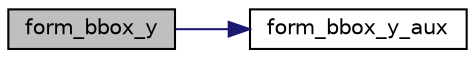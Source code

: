 digraph "form_bbox_y"
{
 // LATEX_PDF_SIZE
  edge [fontname="Helvetica",fontsize="10",labelfontname="Helvetica",labelfontsize="10"];
  node [fontname="Helvetica",fontsize="10",shape=record];
  rankdir="LR";
  Node1 [label="form_bbox_y",height=0.2,width=0.4,color="black", fillcolor="grey75", style="filled", fontcolor="black",tooltip=" "];
  Node1 -> Node2 [color="midnightblue",fontsize="10",style="solid",fontname="Helvetica"];
  Node2 [label="form_bbox_y_aux",height=0.2,width=0.4,color="black", fillcolor="white", style="filled",URL="$d6/d39/cs_8_c.html#a3c6609782ba59227978ea33a40d4ab2f",tooltip=" "];
}
